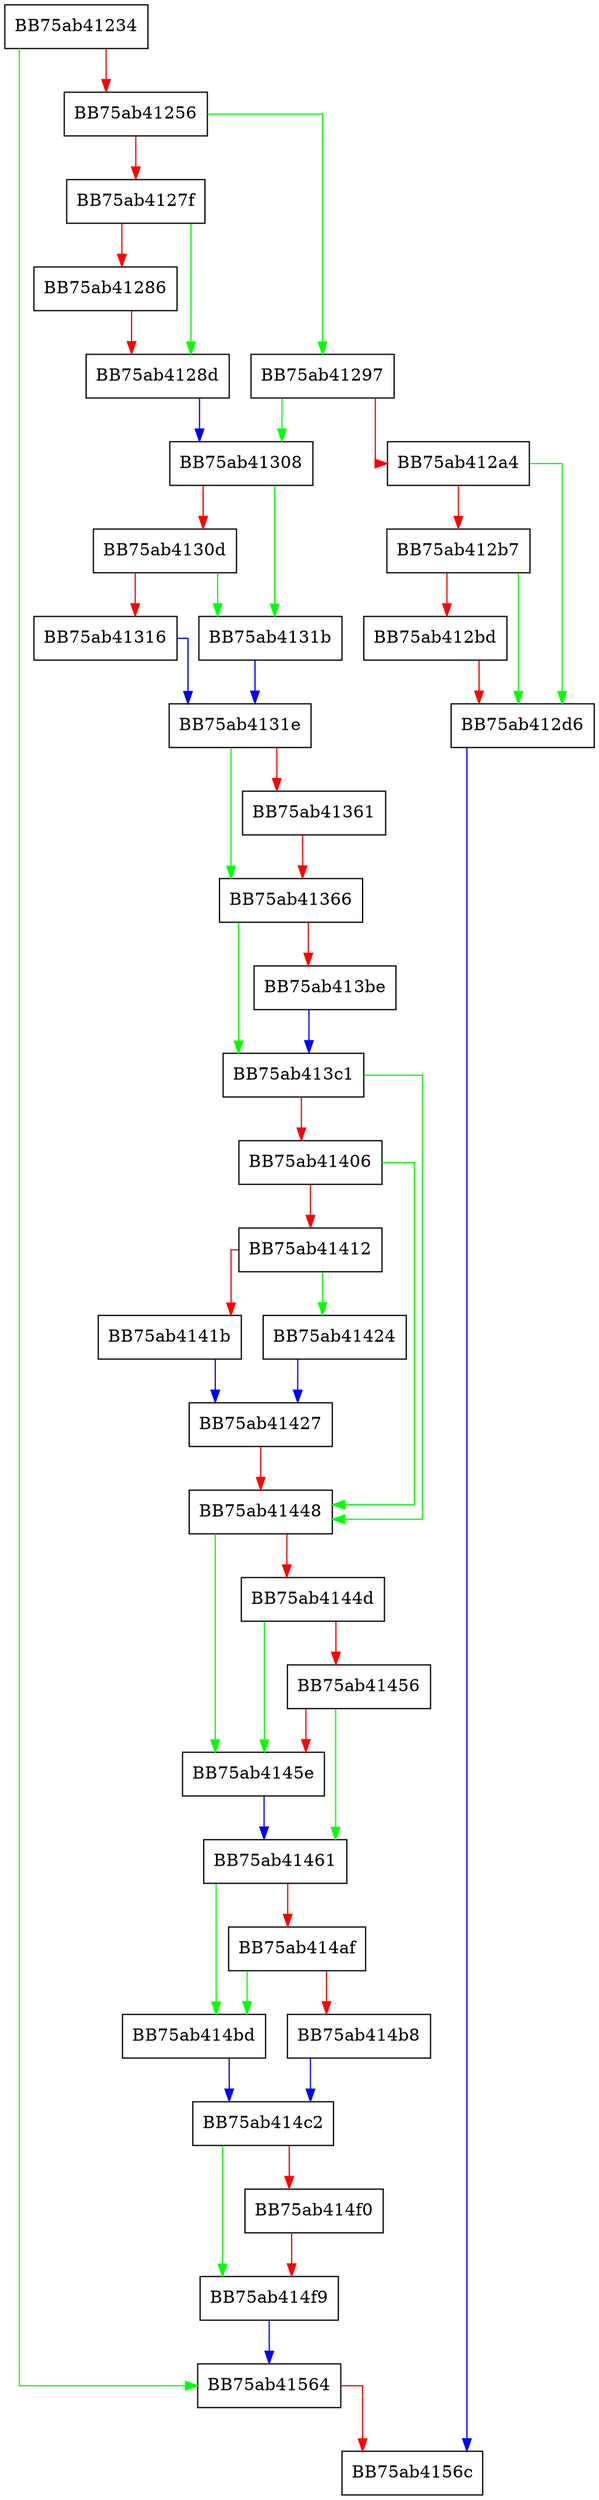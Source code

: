 digraph DoNonblockingDssQuery {
  node [shape="box"];
  graph [splines=ortho];
  BB75ab41234 -> BB75ab41564 [color="green"];
  BB75ab41234 -> BB75ab41256 [color="red"];
  BB75ab41256 -> BB75ab41297 [color="green"];
  BB75ab41256 -> BB75ab4127f [color="red"];
  BB75ab4127f -> BB75ab4128d [color="green"];
  BB75ab4127f -> BB75ab41286 [color="red"];
  BB75ab41286 -> BB75ab4128d [color="red"];
  BB75ab4128d -> BB75ab41308 [color="blue"];
  BB75ab41297 -> BB75ab41308 [color="green"];
  BB75ab41297 -> BB75ab412a4 [color="red"];
  BB75ab412a4 -> BB75ab412d6 [color="green"];
  BB75ab412a4 -> BB75ab412b7 [color="red"];
  BB75ab412b7 -> BB75ab412d6 [color="green"];
  BB75ab412b7 -> BB75ab412bd [color="red"];
  BB75ab412bd -> BB75ab412d6 [color="red"];
  BB75ab412d6 -> BB75ab4156c [color="blue"];
  BB75ab41308 -> BB75ab4131b [color="green"];
  BB75ab41308 -> BB75ab4130d [color="red"];
  BB75ab4130d -> BB75ab4131b [color="green"];
  BB75ab4130d -> BB75ab41316 [color="red"];
  BB75ab41316 -> BB75ab4131e [color="blue"];
  BB75ab4131b -> BB75ab4131e [color="blue"];
  BB75ab4131e -> BB75ab41366 [color="green"];
  BB75ab4131e -> BB75ab41361 [color="red"];
  BB75ab41361 -> BB75ab41366 [color="red"];
  BB75ab41366 -> BB75ab413c1 [color="green"];
  BB75ab41366 -> BB75ab413be [color="red"];
  BB75ab413be -> BB75ab413c1 [color="blue"];
  BB75ab413c1 -> BB75ab41448 [color="green"];
  BB75ab413c1 -> BB75ab41406 [color="red"];
  BB75ab41406 -> BB75ab41448 [color="green"];
  BB75ab41406 -> BB75ab41412 [color="red"];
  BB75ab41412 -> BB75ab41424 [color="green"];
  BB75ab41412 -> BB75ab4141b [color="red"];
  BB75ab4141b -> BB75ab41427 [color="blue"];
  BB75ab41424 -> BB75ab41427 [color="blue"];
  BB75ab41427 -> BB75ab41448 [color="red"];
  BB75ab41448 -> BB75ab4145e [color="green"];
  BB75ab41448 -> BB75ab4144d [color="red"];
  BB75ab4144d -> BB75ab4145e [color="green"];
  BB75ab4144d -> BB75ab41456 [color="red"];
  BB75ab41456 -> BB75ab41461 [color="green"];
  BB75ab41456 -> BB75ab4145e [color="red"];
  BB75ab4145e -> BB75ab41461 [color="blue"];
  BB75ab41461 -> BB75ab414bd [color="green"];
  BB75ab41461 -> BB75ab414af [color="red"];
  BB75ab414af -> BB75ab414bd [color="green"];
  BB75ab414af -> BB75ab414b8 [color="red"];
  BB75ab414b8 -> BB75ab414c2 [color="blue"];
  BB75ab414bd -> BB75ab414c2 [color="blue"];
  BB75ab414c2 -> BB75ab414f9 [color="green"];
  BB75ab414c2 -> BB75ab414f0 [color="red"];
  BB75ab414f0 -> BB75ab414f9 [color="red"];
  BB75ab414f9 -> BB75ab41564 [color="blue"];
  BB75ab41564 -> BB75ab4156c [color="red"];
}